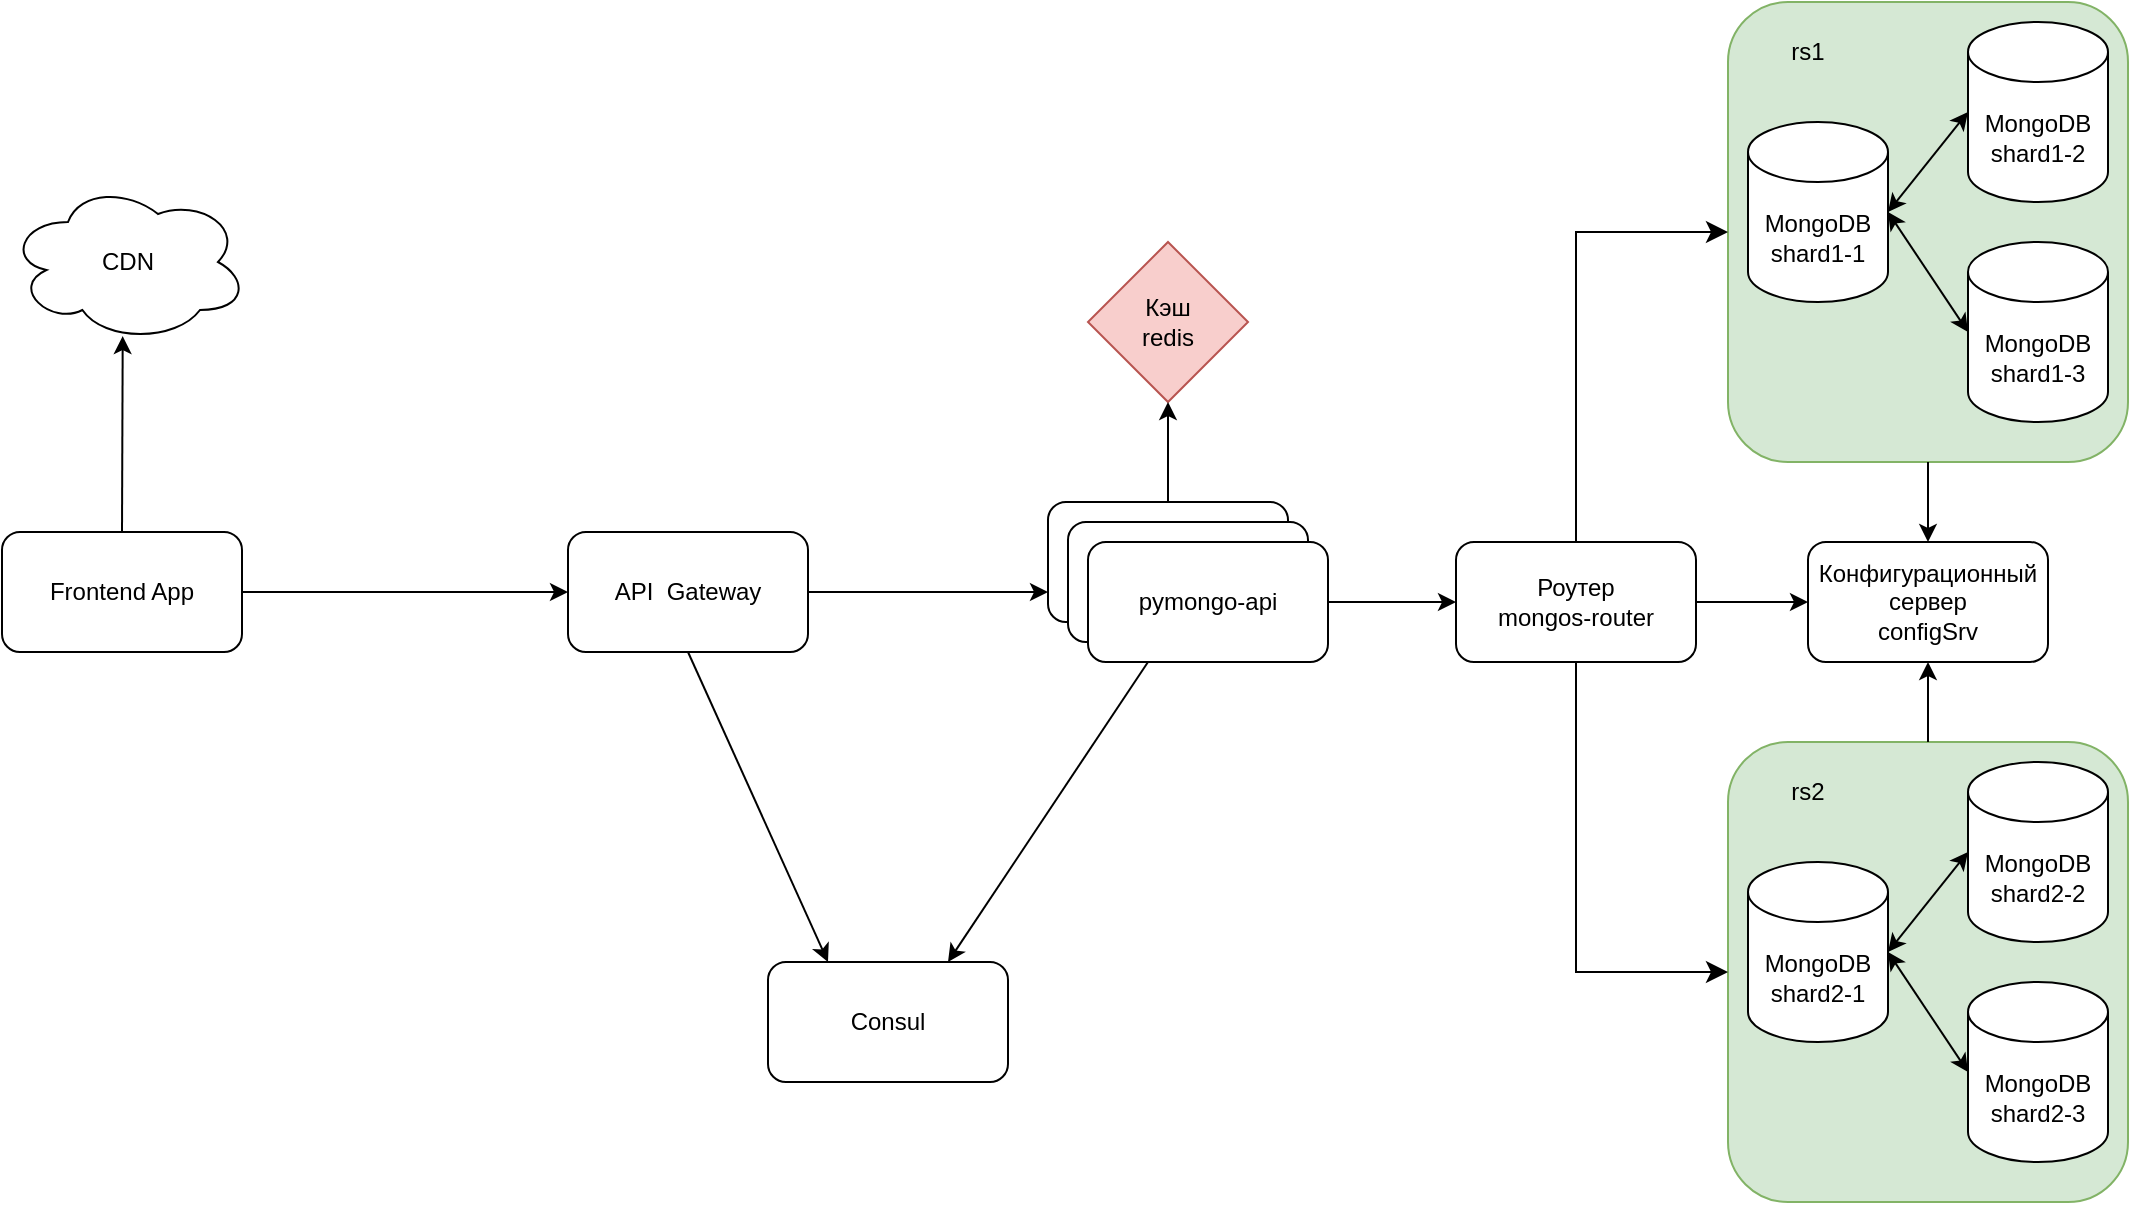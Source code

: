 <mxfile version="26.0.16" pages="6">
  <diagram id="m1HZo58fdHQMl21-eHhT" name="6.CDN">
    <mxGraphModel dx="1928" dy="950" grid="1" gridSize="10" guides="1" tooltips="1" connect="1" arrows="1" fold="1" page="1" pageScale="1" pageWidth="827" pageHeight="1169" math="0" shadow="0">
      <root>
        <mxCell id="0" />
        <mxCell id="1" parent="0" />
        <mxCell id="kWAgpivfLCQFLtHYvolQ-1" style="edgeStyle=orthogonalEdgeStyle;rounded=0;orthogonalLoop=1;jettySize=auto;html=1;exitX=1;exitY=0.5;exitDx=0;exitDy=0;entryX=0;entryY=0.5;entryDx=0;entryDy=0;" parent="1" source="kWAgpivfLCQFLtHYvolQ-27" target="kWAgpivfLCQFLtHYvolQ-6" edge="1">
          <mxGeometry relative="1" as="geometry" />
        </mxCell>
        <mxCell id="kWAgpivfLCQFLtHYvolQ-2" value="pymongo-api" style="rounded=1;whiteSpace=wrap;html=1;" parent="1" vertex="1">
          <mxGeometry x="90" y="260" width="120" height="60" as="geometry" />
        </mxCell>
        <mxCell id="kWAgpivfLCQFLtHYvolQ-3" value="Кэш&lt;div&gt;redis&lt;/div&gt;" style="rhombus;whiteSpace=wrap;html=1;fillColor=#f8cecc;strokeColor=#b85450;" parent="1" vertex="1">
          <mxGeometry x="110" y="130" width="80" height="80" as="geometry" />
        </mxCell>
        <mxCell id="kWAgpivfLCQFLtHYvolQ-4" value="" style="endArrow=classic;html=1;rounded=0;entryX=0.5;entryY=1;entryDx=0;entryDy=0;exitX=0.5;exitY=0;exitDx=0;exitDy=0;" parent="1" source="kWAgpivfLCQFLtHYvolQ-2" target="kWAgpivfLCQFLtHYvolQ-3" edge="1">
          <mxGeometry width="50" height="50" relative="1" as="geometry">
            <mxPoint x="98" y="360" as="sourcePoint" />
            <mxPoint x="194" y="250" as="targetPoint" />
          </mxGeometry>
        </mxCell>
        <mxCell id="kWAgpivfLCQFLtHYvolQ-5" value="" style="rounded=1;whiteSpace=wrap;html=1;fillColor=#d5e8d4;strokeColor=#82b366;align=center;" parent="1" vertex="1">
          <mxGeometry x="430" y="10" width="200" height="230" as="geometry" />
        </mxCell>
        <mxCell id="kWAgpivfLCQFLtHYvolQ-6" value="Роутер&lt;br&gt;mongos-router" style="rounded=1;whiteSpace=wrap;html=1;" parent="1" vertex="1">
          <mxGeometry x="294" y="280" width="120" height="60" as="geometry" />
        </mxCell>
        <mxCell id="kWAgpivfLCQFLtHYvolQ-7" value="Конфигурационный сервер&lt;br&gt;configSrv" style="rounded=1;whiteSpace=wrap;html=1;" parent="1" vertex="1">
          <mxGeometry x="470" y="280" width="120" height="60" as="geometry" />
        </mxCell>
        <mxCell id="kWAgpivfLCQFLtHYvolQ-8" value="MongoDB&lt;br&gt;shard1-1" style="shape=cylinder3;whiteSpace=wrap;html=1;boundedLbl=1;backgroundOutline=1;size=15;" parent="1" vertex="1">
          <mxGeometry x="440" y="70" width="70" height="90" as="geometry" />
        </mxCell>
        <mxCell id="kWAgpivfLCQFLtHYvolQ-9" value="MongoDB&lt;br&gt;shard1-2" style="shape=cylinder3;whiteSpace=wrap;html=1;boundedLbl=1;backgroundOutline=1;size=15;" parent="1" vertex="1">
          <mxGeometry x="550" y="20" width="70" height="90" as="geometry" />
        </mxCell>
        <mxCell id="kWAgpivfLCQFLtHYvolQ-10" value="MongoDB&lt;br&gt;shard1-3" style="shape=cylinder3;whiteSpace=wrap;html=1;boundedLbl=1;backgroundOutline=1;size=15;" parent="1" vertex="1">
          <mxGeometry x="550" y="130" width="70" height="90" as="geometry" />
        </mxCell>
        <mxCell id="kWAgpivfLCQFLtHYvolQ-11" value="" style="endArrow=classic;startArrow=classic;html=1;rounded=0;entryX=0;entryY=0.5;entryDx=0;entryDy=0;entryPerimeter=0;exitX=1;exitY=0.5;exitDx=0;exitDy=0;exitPerimeter=0;" parent="1" source="kWAgpivfLCQFLtHYvolQ-8" target="kWAgpivfLCQFLtHYvolQ-9" edge="1">
          <mxGeometry width="50" height="50" relative="1" as="geometry">
            <mxPoint x="310" y="300" as="sourcePoint" />
            <mxPoint x="360" y="250" as="targetPoint" />
          </mxGeometry>
        </mxCell>
        <mxCell id="kWAgpivfLCQFLtHYvolQ-12" value="" style="endArrow=classic;startArrow=classic;html=1;rounded=0;entryX=0;entryY=0.5;entryDx=0;entryDy=0;entryPerimeter=0;exitX=1;exitY=0.5;exitDx=0;exitDy=0;exitPerimeter=0;" parent="1" source="kWAgpivfLCQFLtHYvolQ-8" target="kWAgpivfLCQFLtHYvolQ-10" edge="1">
          <mxGeometry width="50" height="50" relative="1" as="geometry">
            <mxPoint x="310" y="300" as="sourcePoint" />
            <mxPoint x="360" y="250" as="targetPoint" />
          </mxGeometry>
        </mxCell>
        <mxCell id="kWAgpivfLCQFLtHYvolQ-13" value="" style="rounded=1;whiteSpace=wrap;html=1;fillColor=#d5e8d4;strokeColor=#82b366;" parent="1" vertex="1">
          <mxGeometry x="430" y="380" width="200" height="230" as="geometry" />
        </mxCell>
        <mxCell id="kWAgpivfLCQFLtHYvolQ-14" value="MongoDB&lt;br&gt;shard&lt;span style=&quot;background-color: transparent; color: light-dark(rgb(0, 0, 0), rgb(255, 255, 255));&quot;&gt;2-1&lt;/span&gt;" style="shape=cylinder3;whiteSpace=wrap;html=1;boundedLbl=1;backgroundOutline=1;size=15;" parent="1" vertex="1">
          <mxGeometry x="440" y="440" width="70" height="90" as="geometry" />
        </mxCell>
        <mxCell id="kWAgpivfLCQFLtHYvolQ-15" value="MongoDB&lt;br&gt;shard2-2" style="shape=cylinder3;whiteSpace=wrap;html=1;boundedLbl=1;backgroundOutline=1;size=15;" parent="1" vertex="1">
          <mxGeometry x="550" y="390" width="70" height="90" as="geometry" />
        </mxCell>
        <mxCell id="kWAgpivfLCQFLtHYvolQ-16" value="MongoDB&lt;br&gt;shard2-3" style="shape=cylinder3;whiteSpace=wrap;html=1;boundedLbl=1;backgroundOutline=1;size=15;" parent="1" vertex="1">
          <mxGeometry x="550" y="500" width="70" height="90" as="geometry" />
        </mxCell>
        <mxCell id="kWAgpivfLCQFLtHYvolQ-17" value="" style="endArrow=classic;startArrow=classic;html=1;rounded=0;entryX=0;entryY=0.5;entryDx=0;entryDy=0;entryPerimeter=0;exitX=1;exitY=0.5;exitDx=0;exitDy=0;exitPerimeter=0;" parent="1" source="kWAgpivfLCQFLtHYvolQ-14" target="kWAgpivfLCQFLtHYvolQ-15" edge="1">
          <mxGeometry width="50" height="50" relative="1" as="geometry">
            <mxPoint x="310" y="670" as="sourcePoint" />
            <mxPoint x="360" y="620" as="targetPoint" />
          </mxGeometry>
        </mxCell>
        <mxCell id="kWAgpivfLCQFLtHYvolQ-18" value="" style="endArrow=classic;startArrow=classic;html=1;rounded=0;entryX=0;entryY=0.5;entryDx=0;entryDy=0;entryPerimeter=0;exitX=1;exitY=0.5;exitDx=0;exitDy=0;exitPerimeter=0;" parent="1" source="kWAgpivfLCQFLtHYvolQ-14" target="kWAgpivfLCQFLtHYvolQ-16" edge="1">
          <mxGeometry width="50" height="50" relative="1" as="geometry">
            <mxPoint x="310" y="670" as="sourcePoint" />
            <mxPoint x="360" y="620" as="targetPoint" />
          </mxGeometry>
        </mxCell>
        <mxCell id="kWAgpivfLCQFLtHYvolQ-19" value="" style="endArrow=classic;html=1;rounded=0;entryX=0;entryY=0.5;entryDx=0;entryDy=0;exitX=1;exitY=0.5;exitDx=0;exitDy=0;" parent="1" source="kWAgpivfLCQFLtHYvolQ-6" target="kWAgpivfLCQFLtHYvolQ-7" edge="1">
          <mxGeometry width="50" height="50" relative="1" as="geometry">
            <mxPoint x="360" y="340" as="sourcePoint" />
            <mxPoint x="410" y="290" as="targetPoint" />
          </mxGeometry>
        </mxCell>
        <mxCell id="kWAgpivfLCQFLtHYvolQ-20" value="" style="endArrow=classic;html=1;rounded=0;exitX=0.5;exitY=1;exitDx=0;exitDy=0;entryX=0.5;entryY=0;entryDx=0;entryDy=0;" parent="1" source="kWAgpivfLCQFLtHYvolQ-5" target="kWAgpivfLCQFLtHYvolQ-7" edge="1">
          <mxGeometry width="50" height="50" relative="1" as="geometry">
            <mxPoint x="360" y="260" as="sourcePoint" />
            <mxPoint x="410" y="210" as="targetPoint" />
          </mxGeometry>
        </mxCell>
        <mxCell id="kWAgpivfLCQFLtHYvolQ-21" value="" style="endArrow=classic;html=1;rounded=0;exitX=0.5;exitY=0;exitDx=0;exitDy=0;entryX=0.5;entryY=1;entryDx=0;entryDy=0;" parent="1" source="kWAgpivfLCQFLtHYvolQ-13" target="kWAgpivfLCQFLtHYvolQ-7" edge="1">
          <mxGeometry width="50" height="50" relative="1" as="geometry">
            <mxPoint x="360" y="260" as="sourcePoint" />
            <mxPoint x="410" y="210" as="targetPoint" />
          </mxGeometry>
        </mxCell>
        <mxCell id="kWAgpivfLCQFLtHYvolQ-22" value="" style="edgeStyle=segmentEdgeStyle;endArrow=classic;html=1;curved=0;rounded=0;endSize=8;startSize=8;exitX=0.5;exitY=0;exitDx=0;exitDy=0;entryX=0;entryY=0.5;entryDx=0;entryDy=0;" parent="1" source="kWAgpivfLCQFLtHYvolQ-6" target="kWAgpivfLCQFLtHYvolQ-5" edge="1">
          <mxGeometry width="50" height="50" relative="1" as="geometry">
            <mxPoint x="360" y="260" as="sourcePoint" />
            <mxPoint x="410" y="210" as="targetPoint" />
            <Array as="points">
              <mxPoint x="354" y="125" />
            </Array>
          </mxGeometry>
        </mxCell>
        <mxCell id="kWAgpivfLCQFLtHYvolQ-23" value="" style="edgeStyle=segmentEdgeStyle;endArrow=classic;html=1;curved=0;rounded=0;endSize=8;startSize=8;exitX=0.5;exitY=1;exitDx=0;exitDy=0;entryX=0;entryY=0.5;entryDx=0;entryDy=0;" parent="1" source="kWAgpivfLCQFLtHYvolQ-6" target="kWAgpivfLCQFLtHYvolQ-13" edge="1">
          <mxGeometry width="50" height="50" relative="1" as="geometry">
            <mxPoint x="210" y="535" as="sourcePoint" />
            <mxPoint x="286" y="380" as="targetPoint" />
            <Array as="points">
              <mxPoint x="354" y="495" />
            </Array>
          </mxGeometry>
        </mxCell>
        <mxCell id="kWAgpivfLCQFLtHYvolQ-24" value="rs1" style="text;html=1;align=center;verticalAlign=middle;whiteSpace=wrap;rounded=0;" parent="1" vertex="1">
          <mxGeometry x="440" y="20" width="60" height="30" as="geometry" />
        </mxCell>
        <mxCell id="kWAgpivfLCQFLtHYvolQ-25" value="rs2" style="text;html=1;align=center;verticalAlign=middle;whiteSpace=wrap;rounded=0;" parent="1" vertex="1">
          <mxGeometry x="440" y="390" width="60" height="30" as="geometry" />
        </mxCell>
        <mxCell id="kWAgpivfLCQFLtHYvolQ-26" value="pymongo-api" style="rounded=1;whiteSpace=wrap;html=1;" parent="1" vertex="1">
          <mxGeometry x="100" y="270" width="120" height="60" as="geometry" />
        </mxCell>
        <mxCell id="kWAgpivfLCQFLtHYvolQ-27" value="pymongo-api" style="rounded=1;whiteSpace=wrap;html=1;" parent="1" vertex="1">
          <mxGeometry x="110" y="280" width="120" height="60" as="geometry" />
        </mxCell>
        <mxCell id="kWAgpivfLCQFLtHYvolQ-28" value="API&amp;nbsp; Gateway" style="rounded=1;whiteSpace=wrap;html=1;" parent="1" vertex="1">
          <mxGeometry x="-150" y="275" width="120" height="60" as="geometry" />
        </mxCell>
        <mxCell id="kWAgpivfLCQFLtHYvolQ-29" value="Consul" style="rounded=1;whiteSpace=wrap;html=1;" parent="1" vertex="1">
          <mxGeometry x="-50" y="490" width="120" height="60" as="geometry" />
        </mxCell>
        <mxCell id="kWAgpivfLCQFLtHYvolQ-30" value="" style="endArrow=classic;html=1;rounded=0;exitX=0.5;exitY=1;exitDx=0;exitDy=0;entryX=0.25;entryY=0;entryDx=0;entryDy=0;" parent="1" source="kWAgpivfLCQFLtHYvolQ-28" target="kWAgpivfLCQFLtHYvolQ-29" edge="1">
          <mxGeometry width="50" height="50" relative="1" as="geometry">
            <mxPoint x="200" y="420" as="sourcePoint" />
            <mxPoint x="250" y="370" as="targetPoint" />
          </mxGeometry>
        </mxCell>
        <mxCell id="kWAgpivfLCQFLtHYvolQ-31" value="" style="endArrow=classic;html=1;rounded=0;entryX=0.75;entryY=0;entryDx=0;entryDy=0;exitX=0.25;exitY=1;exitDx=0;exitDy=0;" parent="1" source="kWAgpivfLCQFLtHYvolQ-27" target="kWAgpivfLCQFLtHYvolQ-29" edge="1">
          <mxGeometry width="50" height="50" relative="1" as="geometry">
            <mxPoint x="200" y="420" as="sourcePoint" />
            <mxPoint x="250" y="370" as="targetPoint" />
          </mxGeometry>
        </mxCell>
        <mxCell id="kWAgpivfLCQFLtHYvolQ-32" value="" style="endArrow=classic;html=1;rounded=0;exitX=1;exitY=0.5;exitDx=0;exitDy=0;entryX=0;entryY=0.75;entryDx=0;entryDy=0;" parent="1" source="kWAgpivfLCQFLtHYvolQ-28" target="kWAgpivfLCQFLtHYvolQ-2" edge="1">
          <mxGeometry width="50" height="50" relative="1" as="geometry">
            <mxPoint x="200" y="420" as="sourcePoint" />
            <mxPoint x="250" y="370" as="targetPoint" />
          </mxGeometry>
        </mxCell>
        <mxCell id="kWAgpivfLCQFLtHYvolQ-36" value="CDN" style="ellipse;shape=cloud;whiteSpace=wrap;html=1;" parent="1" vertex="1">
          <mxGeometry x="-430" y="100" width="120" height="80" as="geometry" />
        </mxCell>
        <mxCell id="kWAgpivfLCQFLtHYvolQ-37" value="" style="endArrow=classic;html=1;rounded=0;exitX=1;exitY=0.5;exitDx=0;exitDy=0;entryX=0;entryY=0.5;entryDx=0;entryDy=0;" parent="1" source="kWAgpivfLCQFLtHYvolQ-38" target="kWAgpivfLCQFLtHYvolQ-28" edge="1">
          <mxGeometry width="50" height="50" relative="1" as="geometry">
            <mxPoint x="-310" y="305" as="sourcePoint" />
            <mxPoint x="-30" y="370" as="targetPoint" />
          </mxGeometry>
        </mxCell>
        <mxCell id="kWAgpivfLCQFLtHYvolQ-38" value="Frontend App" style="rounded=1;whiteSpace=wrap;html=1;" parent="1" vertex="1">
          <mxGeometry x="-433" y="275" width="120" height="60" as="geometry" />
        </mxCell>
        <mxCell id="kWAgpivfLCQFLtHYvolQ-39" value="" style="endArrow=classic;html=1;rounded=0;exitX=0.5;exitY=0;exitDx=0;exitDy=0;entryX=0.478;entryY=0.963;entryDx=0;entryDy=0;entryPerimeter=0;" parent="1" source="kWAgpivfLCQFLtHYvolQ-38" target="kWAgpivfLCQFLtHYvolQ-36" edge="1">
          <mxGeometry width="50" height="50" relative="1" as="geometry">
            <mxPoint x="-360" y="240" as="sourcePoint" />
            <mxPoint x="-310" y="190" as="targetPoint" />
          </mxGeometry>
        </mxCell>
      </root>
    </mxGraphModel>
  </diagram>
  <diagram id="YGxtnmba7ta3bma7fst-" name="5.SD+API">
    <mxGraphModel dx="1708" dy="760" grid="1" gridSize="10" guides="1" tooltips="1" connect="1" arrows="1" fold="1" page="1" pageScale="1" pageWidth="827" pageHeight="1169" math="0" shadow="0">
      <root>
        <mxCell id="0" />
        <mxCell id="1" parent="0" />
        <mxCell id="sS9_rVsPTauXBR1mEEhM-1" style="edgeStyle=orthogonalEdgeStyle;rounded=0;orthogonalLoop=1;jettySize=auto;html=1;exitX=1;exitY=0.5;exitDx=0;exitDy=0;entryX=0;entryY=0.5;entryDx=0;entryDy=0;" edge="1" parent="1" source="sS9_rVsPTauXBR1mEEhM-27" target="sS9_rVsPTauXBR1mEEhM-6">
          <mxGeometry relative="1" as="geometry" />
        </mxCell>
        <mxCell id="sS9_rVsPTauXBR1mEEhM-2" value="pymongo-api" style="rounded=1;whiteSpace=wrap;html=1;" vertex="1" parent="1">
          <mxGeometry x="90" y="260" width="120" height="60" as="geometry" />
        </mxCell>
        <mxCell id="sS9_rVsPTauXBR1mEEhM-3" value="Кэш&lt;div&gt;redis&lt;/div&gt;" style="rhombus;whiteSpace=wrap;html=1;fillColor=#f8cecc;strokeColor=#b85450;" vertex="1" parent="1">
          <mxGeometry x="110" y="130" width="80" height="80" as="geometry" />
        </mxCell>
        <mxCell id="sS9_rVsPTauXBR1mEEhM-4" value="" style="endArrow=classic;html=1;rounded=0;entryX=0.5;entryY=1;entryDx=0;entryDy=0;exitX=0.5;exitY=0;exitDx=0;exitDy=0;" edge="1" parent="1" source="sS9_rVsPTauXBR1mEEhM-2" target="sS9_rVsPTauXBR1mEEhM-3">
          <mxGeometry width="50" height="50" relative="1" as="geometry">
            <mxPoint x="98" y="360" as="sourcePoint" />
            <mxPoint x="194" y="250" as="targetPoint" />
          </mxGeometry>
        </mxCell>
        <mxCell id="sS9_rVsPTauXBR1mEEhM-5" value="" style="rounded=1;whiteSpace=wrap;html=1;fillColor=#d5e8d4;strokeColor=#82b366;align=center;" vertex="1" parent="1">
          <mxGeometry x="430" y="10" width="200" height="230" as="geometry" />
        </mxCell>
        <mxCell id="sS9_rVsPTauXBR1mEEhM-6" value="Роутер&lt;br&gt;mongos-router" style="rounded=1;whiteSpace=wrap;html=1;" vertex="1" parent="1">
          <mxGeometry x="294" y="280" width="120" height="60" as="geometry" />
        </mxCell>
        <mxCell id="sS9_rVsPTauXBR1mEEhM-7" value="Конфигурационный сервер&lt;br&gt;configSrv" style="rounded=1;whiteSpace=wrap;html=1;" vertex="1" parent="1">
          <mxGeometry x="470" y="280" width="120" height="60" as="geometry" />
        </mxCell>
        <mxCell id="sS9_rVsPTauXBR1mEEhM-8" value="MongoDB&lt;br&gt;shard1-1" style="shape=cylinder3;whiteSpace=wrap;html=1;boundedLbl=1;backgroundOutline=1;size=15;" vertex="1" parent="1">
          <mxGeometry x="440" y="70" width="70" height="90" as="geometry" />
        </mxCell>
        <mxCell id="sS9_rVsPTauXBR1mEEhM-9" value="MongoDB&lt;br&gt;shard1-2" style="shape=cylinder3;whiteSpace=wrap;html=1;boundedLbl=1;backgroundOutline=1;size=15;" vertex="1" parent="1">
          <mxGeometry x="550" y="20" width="70" height="90" as="geometry" />
        </mxCell>
        <mxCell id="sS9_rVsPTauXBR1mEEhM-10" value="MongoDB&lt;br&gt;shard1-3" style="shape=cylinder3;whiteSpace=wrap;html=1;boundedLbl=1;backgroundOutline=1;size=15;" vertex="1" parent="1">
          <mxGeometry x="550" y="130" width="70" height="90" as="geometry" />
        </mxCell>
        <mxCell id="sS9_rVsPTauXBR1mEEhM-11" value="" style="endArrow=classic;startArrow=classic;html=1;rounded=0;entryX=0;entryY=0.5;entryDx=0;entryDy=0;entryPerimeter=0;exitX=1;exitY=0.5;exitDx=0;exitDy=0;exitPerimeter=0;" edge="1" parent="1" source="sS9_rVsPTauXBR1mEEhM-8" target="sS9_rVsPTauXBR1mEEhM-9">
          <mxGeometry width="50" height="50" relative="1" as="geometry">
            <mxPoint x="310" y="300" as="sourcePoint" />
            <mxPoint x="360" y="250" as="targetPoint" />
          </mxGeometry>
        </mxCell>
        <mxCell id="sS9_rVsPTauXBR1mEEhM-12" value="" style="endArrow=classic;startArrow=classic;html=1;rounded=0;entryX=0;entryY=0.5;entryDx=0;entryDy=0;entryPerimeter=0;exitX=1;exitY=0.5;exitDx=0;exitDy=0;exitPerimeter=0;" edge="1" parent="1" source="sS9_rVsPTauXBR1mEEhM-8" target="sS9_rVsPTauXBR1mEEhM-10">
          <mxGeometry width="50" height="50" relative="1" as="geometry">
            <mxPoint x="310" y="300" as="sourcePoint" />
            <mxPoint x="360" y="250" as="targetPoint" />
          </mxGeometry>
        </mxCell>
        <mxCell id="sS9_rVsPTauXBR1mEEhM-13" value="" style="rounded=1;whiteSpace=wrap;html=1;fillColor=#d5e8d4;strokeColor=#82b366;" vertex="1" parent="1">
          <mxGeometry x="430" y="380" width="200" height="230" as="geometry" />
        </mxCell>
        <mxCell id="sS9_rVsPTauXBR1mEEhM-14" value="MongoDB&lt;br&gt;shard&lt;span style=&quot;background-color: transparent; color: light-dark(rgb(0, 0, 0), rgb(255, 255, 255));&quot;&gt;2-1&lt;/span&gt;" style="shape=cylinder3;whiteSpace=wrap;html=1;boundedLbl=1;backgroundOutline=1;size=15;" vertex="1" parent="1">
          <mxGeometry x="440" y="440" width="70" height="90" as="geometry" />
        </mxCell>
        <mxCell id="sS9_rVsPTauXBR1mEEhM-15" value="MongoDB&lt;br&gt;shard2-2" style="shape=cylinder3;whiteSpace=wrap;html=1;boundedLbl=1;backgroundOutline=1;size=15;" vertex="1" parent="1">
          <mxGeometry x="550" y="390" width="70" height="90" as="geometry" />
        </mxCell>
        <mxCell id="sS9_rVsPTauXBR1mEEhM-16" value="MongoDB&lt;br&gt;shard2-3" style="shape=cylinder3;whiteSpace=wrap;html=1;boundedLbl=1;backgroundOutline=1;size=15;" vertex="1" parent="1">
          <mxGeometry x="550" y="500" width="70" height="90" as="geometry" />
        </mxCell>
        <mxCell id="sS9_rVsPTauXBR1mEEhM-17" value="" style="endArrow=classic;startArrow=classic;html=1;rounded=0;entryX=0;entryY=0.5;entryDx=0;entryDy=0;entryPerimeter=0;exitX=1;exitY=0.5;exitDx=0;exitDy=0;exitPerimeter=0;" edge="1" parent="1" source="sS9_rVsPTauXBR1mEEhM-14" target="sS9_rVsPTauXBR1mEEhM-15">
          <mxGeometry width="50" height="50" relative="1" as="geometry">
            <mxPoint x="310" y="670" as="sourcePoint" />
            <mxPoint x="360" y="620" as="targetPoint" />
          </mxGeometry>
        </mxCell>
        <mxCell id="sS9_rVsPTauXBR1mEEhM-18" value="" style="endArrow=classic;startArrow=classic;html=1;rounded=0;entryX=0;entryY=0.5;entryDx=0;entryDy=0;entryPerimeter=0;exitX=1;exitY=0.5;exitDx=0;exitDy=0;exitPerimeter=0;" edge="1" parent="1" source="sS9_rVsPTauXBR1mEEhM-14" target="sS9_rVsPTauXBR1mEEhM-16">
          <mxGeometry width="50" height="50" relative="1" as="geometry">
            <mxPoint x="310" y="670" as="sourcePoint" />
            <mxPoint x="360" y="620" as="targetPoint" />
          </mxGeometry>
        </mxCell>
        <mxCell id="sS9_rVsPTauXBR1mEEhM-19" value="" style="endArrow=classic;html=1;rounded=0;entryX=0;entryY=0.5;entryDx=0;entryDy=0;exitX=1;exitY=0.5;exitDx=0;exitDy=0;" edge="1" parent="1" source="sS9_rVsPTauXBR1mEEhM-6" target="sS9_rVsPTauXBR1mEEhM-7">
          <mxGeometry width="50" height="50" relative="1" as="geometry">
            <mxPoint x="360" y="340" as="sourcePoint" />
            <mxPoint x="410" y="290" as="targetPoint" />
          </mxGeometry>
        </mxCell>
        <mxCell id="sS9_rVsPTauXBR1mEEhM-20" value="" style="endArrow=classic;html=1;rounded=0;exitX=0.5;exitY=1;exitDx=0;exitDy=0;entryX=0.5;entryY=0;entryDx=0;entryDy=0;" edge="1" parent="1" source="sS9_rVsPTauXBR1mEEhM-5" target="sS9_rVsPTauXBR1mEEhM-7">
          <mxGeometry width="50" height="50" relative="1" as="geometry">
            <mxPoint x="360" y="260" as="sourcePoint" />
            <mxPoint x="410" y="210" as="targetPoint" />
          </mxGeometry>
        </mxCell>
        <mxCell id="sS9_rVsPTauXBR1mEEhM-21" value="" style="endArrow=classic;html=1;rounded=0;exitX=0.5;exitY=0;exitDx=0;exitDy=0;entryX=0.5;entryY=1;entryDx=0;entryDy=0;" edge="1" parent="1" source="sS9_rVsPTauXBR1mEEhM-13" target="sS9_rVsPTauXBR1mEEhM-7">
          <mxGeometry width="50" height="50" relative="1" as="geometry">
            <mxPoint x="360" y="260" as="sourcePoint" />
            <mxPoint x="410" y="210" as="targetPoint" />
          </mxGeometry>
        </mxCell>
        <mxCell id="sS9_rVsPTauXBR1mEEhM-22" value="" style="edgeStyle=segmentEdgeStyle;endArrow=classic;html=1;curved=0;rounded=0;endSize=8;startSize=8;exitX=0.5;exitY=0;exitDx=0;exitDy=0;entryX=0;entryY=0.5;entryDx=0;entryDy=0;" edge="1" parent="1" source="sS9_rVsPTauXBR1mEEhM-6" target="sS9_rVsPTauXBR1mEEhM-5">
          <mxGeometry width="50" height="50" relative="1" as="geometry">
            <mxPoint x="360" y="260" as="sourcePoint" />
            <mxPoint x="410" y="210" as="targetPoint" />
            <Array as="points">
              <mxPoint x="354" y="125" />
            </Array>
          </mxGeometry>
        </mxCell>
        <mxCell id="sS9_rVsPTauXBR1mEEhM-23" value="" style="edgeStyle=segmentEdgeStyle;endArrow=classic;html=1;curved=0;rounded=0;endSize=8;startSize=8;exitX=0.5;exitY=1;exitDx=0;exitDy=0;entryX=0;entryY=0.5;entryDx=0;entryDy=0;" edge="1" parent="1" source="sS9_rVsPTauXBR1mEEhM-6" target="sS9_rVsPTauXBR1mEEhM-13">
          <mxGeometry width="50" height="50" relative="1" as="geometry">
            <mxPoint x="210" y="535" as="sourcePoint" />
            <mxPoint x="286" y="380" as="targetPoint" />
            <Array as="points">
              <mxPoint x="354" y="495" />
            </Array>
          </mxGeometry>
        </mxCell>
        <mxCell id="sS9_rVsPTauXBR1mEEhM-24" value="rs1" style="text;html=1;align=center;verticalAlign=middle;whiteSpace=wrap;rounded=0;" vertex="1" parent="1">
          <mxGeometry x="440" y="20" width="60" height="30" as="geometry" />
        </mxCell>
        <mxCell id="sS9_rVsPTauXBR1mEEhM-25" value="rs2" style="text;html=1;align=center;verticalAlign=middle;whiteSpace=wrap;rounded=0;" vertex="1" parent="1">
          <mxGeometry x="440" y="390" width="60" height="30" as="geometry" />
        </mxCell>
        <mxCell id="sS9_rVsPTauXBR1mEEhM-26" value="pymongo-api" style="rounded=1;whiteSpace=wrap;html=1;" vertex="1" parent="1">
          <mxGeometry x="100" y="270" width="120" height="60" as="geometry" />
        </mxCell>
        <mxCell id="sS9_rVsPTauXBR1mEEhM-27" value="pymongo-api" style="rounded=1;whiteSpace=wrap;html=1;" vertex="1" parent="1">
          <mxGeometry x="110" y="280" width="120" height="60" as="geometry" />
        </mxCell>
        <mxCell id="sS9_rVsPTauXBR1mEEhM-28" value="API&amp;nbsp; Gateway" style="rounded=1;whiteSpace=wrap;html=1;" vertex="1" parent="1">
          <mxGeometry x="-150" y="275" width="120" height="60" as="geometry" />
        </mxCell>
        <mxCell id="sS9_rVsPTauXBR1mEEhM-29" value="Consul" style="rounded=1;whiteSpace=wrap;html=1;" vertex="1" parent="1">
          <mxGeometry x="-50" y="490" width="120" height="60" as="geometry" />
        </mxCell>
        <mxCell id="sS9_rVsPTauXBR1mEEhM-30" value="" style="endArrow=classic;html=1;rounded=0;exitX=0.5;exitY=1;exitDx=0;exitDy=0;entryX=0.25;entryY=0;entryDx=0;entryDy=0;" edge="1" parent="1" source="sS9_rVsPTauXBR1mEEhM-28" target="sS9_rVsPTauXBR1mEEhM-29">
          <mxGeometry width="50" height="50" relative="1" as="geometry">
            <mxPoint x="200" y="420" as="sourcePoint" />
            <mxPoint x="250" y="370" as="targetPoint" />
          </mxGeometry>
        </mxCell>
        <mxCell id="sS9_rVsPTauXBR1mEEhM-31" value="" style="endArrow=classic;html=1;rounded=0;entryX=0.75;entryY=0;entryDx=0;entryDy=0;exitX=0.25;exitY=1;exitDx=0;exitDy=0;" edge="1" parent="1" source="sS9_rVsPTauXBR1mEEhM-27" target="sS9_rVsPTauXBR1mEEhM-29">
          <mxGeometry width="50" height="50" relative="1" as="geometry">
            <mxPoint x="200" y="420" as="sourcePoint" />
            <mxPoint x="250" y="370" as="targetPoint" />
          </mxGeometry>
        </mxCell>
        <mxCell id="sS9_rVsPTauXBR1mEEhM-32" value="" style="endArrow=classic;html=1;rounded=0;exitX=1;exitY=0.5;exitDx=0;exitDy=0;entryX=0;entryY=0.75;entryDx=0;entryDy=0;" edge="1" parent="1" source="sS9_rVsPTauXBR1mEEhM-28" target="sS9_rVsPTauXBR1mEEhM-2">
          <mxGeometry width="50" height="50" relative="1" as="geometry">
            <mxPoint x="200" y="420" as="sourcePoint" />
            <mxPoint x="250" y="370" as="targetPoint" />
          </mxGeometry>
        </mxCell>
      </root>
    </mxGraphModel>
  </diagram>
  <diagram id="36k-99TPCS-XAKb0GLoR" name="1-3.cache">
    <mxGraphModel dx="839" dy="724" grid="1" gridSize="10" guides="1" tooltips="1" connect="1" arrows="1" fold="1" page="1" pageScale="1" pageWidth="827" pageHeight="1169" math="0" shadow="0">
      <root>
        <mxCell id="0" />
        <mxCell id="1" parent="0" />
        <mxCell id="ZMDaOMJuytyiIiNYkys2-23" style="edgeStyle=orthogonalEdgeStyle;rounded=0;orthogonalLoop=1;jettySize=auto;html=1;exitX=1;exitY=0.5;exitDx=0;exitDy=0;entryX=0;entryY=0.5;entryDx=0;entryDy=0;" edge="1" parent="1" source="ttR6JFg85gDvJXoS9dnS-2" target="ZMDaOMJuytyiIiNYkys2-2">
          <mxGeometry relative="1" as="geometry" />
        </mxCell>
        <mxCell id="ttR6JFg85gDvJXoS9dnS-2" value="pymongo-api" style="rounded=1;whiteSpace=wrap;html=1;" parent="1" vertex="1">
          <mxGeometry x="80" y="280" width="120" height="60" as="geometry" />
        </mxCell>
        <mxCell id="ttR6JFg85gDvJXoS9dnS-22" value="Кэш&lt;div&gt;redis&lt;/div&gt;" style="rhombus;whiteSpace=wrap;html=1;fillColor=#f8cecc;strokeColor=#b85450;" parent="1" vertex="1">
          <mxGeometry x="110" y="130" width="80" height="80" as="geometry" />
        </mxCell>
        <mxCell id="ttR6JFg85gDvJXoS9dnS-24" value="" style="endArrow=classic;html=1;rounded=0;exitX=0.567;exitY=-0.067;exitDx=0;exitDy=0;entryX=0.5;entryY=1;entryDx=0;entryDy=0;exitPerimeter=0;" parent="1" source="ttR6JFg85gDvJXoS9dnS-2" target="ttR6JFg85gDvJXoS9dnS-22" edge="1">
          <mxGeometry width="50" height="50" relative="1" as="geometry">
            <mxPoint x="150" y="250" as="sourcePoint" />
            <mxPoint x="194" y="250" as="targetPoint" />
          </mxGeometry>
        </mxCell>
        <mxCell id="ZMDaOMJuytyiIiNYkys2-1" value="" style="rounded=1;whiteSpace=wrap;html=1;fillColor=#d5e8d4;strokeColor=#82b366;align=center;" vertex="1" parent="1">
          <mxGeometry x="430" y="10" width="200" height="230" as="geometry" />
        </mxCell>
        <mxCell id="ZMDaOMJuytyiIiNYkys2-2" value="Роутер&lt;br&gt;mongos-router" style="rounded=1;whiteSpace=wrap;html=1;" vertex="1" parent="1">
          <mxGeometry x="294" y="280" width="120" height="60" as="geometry" />
        </mxCell>
        <mxCell id="ZMDaOMJuytyiIiNYkys2-3" value="Конфигурационный сервер&lt;br&gt;configSrv" style="rounded=1;whiteSpace=wrap;html=1;" vertex="1" parent="1">
          <mxGeometry x="470" y="280" width="120" height="60" as="geometry" />
        </mxCell>
        <mxCell id="ZMDaOMJuytyiIiNYkys2-4" value="MongoDB&lt;br&gt;shard1-1" style="shape=cylinder3;whiteSpace=wrap;html=1;boundedLbl=1;backgroundOutline=1;size=15;" vertex="1" parent="1">
          <mxGeometry x="440" y="70" width="70" height="90" as="geometry" />
        </mxCell>
        <mxCell id="ZMDaOMJuytyiIiNYkys2-5" value="MongoDB&lt;br&gt;shard1-2" style="shape=cylinder3;whiteSpace=wrap;html=1;boundedLbl=1;backgroundOutline=1;size=15;" vertex="1" parent="1">
          <mxGeometry x="550" y="20" width="70" height="90" as="geometry" />
        </mxCell>
        <mxCell id="ZMDaOMJuytyiIiNYkys2-6" value="MongoDB&lt;br&gt;shard1-3" style="shape=cylinder3;whiteSpace=wrap;html=1;boundedLbl=1;backgroundOutline=1;size=15;" vertex="1" parent="1">
          <mxGeometry x="550" y="130" width="70" height="90" as="geometry" />
        </mxCell>
        <mxCell id="ZMDaOMJuytyiIiNYkys2-7" value="" style="endArrow=classic;startArrow=classic;html=1;rounded=0;entryX=0;entryY=0.5;entryDx=0;entryDy=0;entryPerimeter=0;exitX=1;exitY=0.5;exitDx=0;exitDy=0;exitPerimeter=0;" edge="1" parent="1" source="ZMDaOMJuytyiIiNYkys2-4" target="ZMDaOMJuytyiIiNYkys2-5">
          <mxGeometry width="50" height="50" relative="1" as="geometry">
            <mxPoint x="310" y="300" as="sourcePoint" />
            <mxPoint x="360" y="250" as="targetPoint" />
          </mxGeometry>
        </mxCell>
        <mxCell id="ZMDaOMJuytyiIiNYkys2-8" value="" style="endArrow=classic;startArrow=classic;html=1;rounded=0;entryX=0;entryY=0.5;entryDx=0;entryDy=0;entryPerimeter=0;exitX=1;exitY=0.5;exitDx=0;exitDy=0;exitPerimeter=0;" edge="1" parent="1" source="ZMDaOMJuytyiIiNYkys2-4" target="ZMDaOMJuytyiIiNYkys2-6">
          <mxGeometry width="50" height="50" relative="1" as="geometry">
            <mxPoint x="310" y="300" as="sourcePoint" />
            <mxPoint x="360" y="250" as="targetPoint" />
          </mxGeometry>
        </mxCell>
        <mxCell id="ZMDaOMJuytyiIiNYkys2-9" value="" style="rounded=1;whiteSpace=wrap;html=1;fillColor=#d5e8d4;strokeColor=#82b366;" vertex="1" parent="1">
          <mxGeometry x="430" y="380" width="200" height="230" as="geometry" />
        </mxCell>
        <mxCell id="ZMDaOMJuytyiIiNYkys2-10" value="MongoDB&lt;br&gt;shard&lt;span style=&quot;background-color: transparent; color: light-dark(rgb(0, 0, 0), rgb(255, 255, 255));&quot;&gt;2-1&lt;/span&gt;" style="shape=cylinder3;whiteSpace=wrap;html=1;boundedLbl=1;backgroundOutline=1;size=15;" vertex="1" parent="1">
          <mxGeometry x="440" y="440" width="70" height="90" as="geometry" />
        </mxCell>
        <mxCell id="ZMDaOMJuytyiIiNYkys2-11" value="MongoDB&lt;br&gt;shard2-2" style="shape=cylinder3;whiteSpace=wrap;html=1;boundedLbl=1;backgroundOutline=1;size=15;" vertex="1" parent="1">
          <mxGeometry x="550" y="390" width="70" height="90" as="geometry" />
        </mxCell>
        <mxCell id="ZMDaOMJuytyiIiNYkys2-12" value="MongoDB&lt;br&gt;shard2-3" style="shape=cylinder3;whiteSpace=wrap;html=1;boundedLbl=1;backgroundOutline=1;size=15;" vertex="1" parent="1">
          <mxGeometry x="550" y="500" width="70" height="90" as="geometry" />
        </mxCell>
        <mxCell id="ZMDaOMJuytyiIiNYkys2-13" value="" style="endArrow=classic;startArrow=classic;html=1;rounded=0;entryX=0;entryY=0.5;entryDx=0;entryDy=0;entryPerimeter=0;exitX=1;exitY=0.5;exitDx=0;exitDy=0;exitPerimeter=0;" edge="1" parent="1" source="ZMDaOMJuytyiIiNYkys2-10" target="ZMDaOMJuytyiIiNYkys2-11">
          <mxGeometry width="50" height="50" relative="1" as="geometry">
            <mxPoint x="310" y="670" as="sourcePoint" />
            <mxPoint x="360" y="620" as="targetPoint" />
          </mxGeometry>
        </mxCell>
        <mxCell id="ZMDaOMJuytyiIiNYkys2-14" value="" style="endArrow=classic;startArrow=classic;html=1;rounded=0;entryX=0;entryY=0.5;entryDx=0;entryDy=0;entryPerimeter=0;exitX=1;exitY=0.5;exitDx=0;exitDy=0;exitPerimeter=0;" edge="1" parent="1" source="ZMDaOMJuytyiIiNYkys2-10" target="ZMDaOMJuytyiIiNYkys2-12">
          <mxGeometry width="50" height="50" relative="1" as="geometry">
            <mxPoint x="310" y="670" as="sourcePoint" />
            <mxPoint x="360" y="620" as="targetPoint" />
          </mxGeometry>
        </mxCell>
        <mxCell id="ZMDaOMJuytyiIiNYkys2-15" value="" style="endArrow=classic;html=1;rounded=0;entryX=0;entryY=0.5;entryDx=0;entryDy=0;exitX=1;exitY=0.5;exitDx=0;exitDy=0;" edge="1" parent="1" source="ZMDaOMJuytyiIiNYkys2-2" target="ZMDaOMJuytyiIiNYkys2-3">
          <mxGeometry width="50" height="50" relative="1" as="geometry">
            <mxPoint x="360" y="340" as="sourcePoint" />
            <mxPoint x="410" y="290" as="targetPoint" />
          </mxGeometry>
        </mxCell>
        <mxCell id="ZMDaOMJuytyiIiNYkys2-16" value="" style="endArrow=classic;html=1;rounded=0;exitX=0.5;exitY=1;exitDx=0;exitDy=0;entryX=0.5;entryY=0;entryDx=0;entryDy=0;" edge="1" parent="1" source="ZMDaOMJuytyiIiNYkys2-1" target="ZMDaOMJuytyiIiNYkys2-3">
          <mxGeometry width="50" height="50" relative="1" as="geometry">
            <mxPoint x="360" y="260" as="sourcePoint" />
            <mxPoint x="410" y="210" as="targetPoint" />
          </mxGeometry>
        </mxCell>
        <mxCell id="ZMDaOMJuytyiIiNYkys2-17" value="" style="endArrow=classic;html=1;rounded=0;exitX=0.5;exitY=0;exitDx=0;exitDy=0;entryX=0.5;entryY=1;entryDx=0;entryDy=0;" edge="1" parent="1" source="ZMDaOMJuytyiIiNYkys2-9" target="ZMDaOMJuytyiIiNYkys2-3">
          <mxGeometry width="50" height="50" relative="1" as="geometry">
            <mxPoint x="360" y="260" as="sourcePoint" />
            <mxPoint x="410" y="210" as="targetPoint" />
          </mxGeometry>
        </mxCell>
        <mxCell id="ZMDaOMJuytyiIiNYkys2-18" value="" style="edgeStyle=segmentEdgeStyle;endArrow=classic;html=1;curved=0;rounded=0;endSize=8;startSize=8;exitX=0.5;exitY=0;exitDx=0;exitDy=0;entryX=0;entryY=0.5;entryDx=0;entryDy=0;" edge="1" parent="1" source="ZMDaOMJuytyiIiNYkys2-2" target="ZMDaOMJuytyiIiNYkys2-1">
          <mxGeometry width="50" height="50" relative="1" as="geometry">
            <mxPoint x="360" y="260" as="sourcePoint" />
            <mxPoint x="410" y="210" as="targetPoint" />
            <Array as="points">
              <mxPoint x="354" y="125" />
            </Array>
          </mxGeometry>
        </mxCell>
        <mxCell id="ZMDaOMJuytyiIiNYkys2-19" value="" style="edgeStyle=segmentEdgeStyle;endArrow=classic;html=1;curved=0;rounded=0;endSize=8;startSize=8;exitX=0.5;exitY=1;exitDx=0;exitDy=0;entryX=0;entryY=0.5;entryDx=0;entryDy=0;" edge="1" parent="1" source="ZMDaOMJuytyiIiNYkys2-2" target="ZMDaOMJuytyiIiNYkys2-9">
          <mxGeometry width="50" height="50" relative="1" as="geometry">
            <mxPoint x="210" y="535" as="sourcePoint" />
            <mxPoint x="286" y="380" as="targetPoint" />
            <Array as="points">
              <mxPoint x="354" y="495" />
            </Array>
          </mxGeometry>
        </mxCell>
        <mxCell id="ZMDaOMJuytyiIiNYkys2-20" value="rs1" style="text;html=1;align=center;verticalAlign=middle;whiteSpace=wrap;rounded=0;" vertex="1" parent="1">
          <mxGeometry x="440" y="20" width="60" height="30" as="geometry" />
        </mxCell>
        <mxCell id="ZMDaOMJuytyiIiNYkys2-21" value="rs2" style="text;html=1;align=center;verticalAlign=middle;whiteSpace=wrap;rounded=0;" vertex="1" parent="1">
          <mxGeometry x="440" y="390" width="60" height="30" as="geometry" />
        </mxCell>
      </root>
    </mxGraphModel>
  </diagram>
  <diagram id="5n0IQ3I0KrcK26t4E895" name="1-2.replica">
    <mxGraphModel dx="881" dy="760" grid="1" gridSize="10" guides="1" tooltips="1" connect="1" arrows="1" fold="1" page="1" pageScale="1" pageWidth="827" pageHeight="1169" math="0" shadow="0">
      <root>
        <mxCell id="0" />
        <mxCell id="1" parent="0" />
        <mxCell id="7X5ldwqR1kQGTBSp2qtm-17" value="" style="rounded=1;whiteSpace=wrap;html=1;fillColor=#d5e8d4;strokeColor=#82b366;align=center;" parent="1" vertex="1">
          <mxGeometry x="430" y="10" width="200" height="230" as="geometry" />
        </mxCell>
        <mxCell id="7X5ldwqR1kQGTBSp2qtm-1" value="pymongo-api" style="rounded=1;whiteSpace=wrap;html=1;" parent="1" vertex="1">
          <mxGeometry x="100" y="280" width="120" height="60" as="geometry" />
        </mxCell>
        <mxCell id="7X5ldwqR1kQGTBSp2qtm-2" value="Роутер&lt;br&gt;mongos-router" style="rounded=1;whiteSpace=wrap;html=1;" parent="1" vertex="1">
          <mxGeometry x="294" y="280" width="120" height="60" as="geometry" />
        </mxCell>
        <mxCell id="7X5ldwqR1kQGTBSp2qtm-3" value="Конфигурационный сервер&lt;br&gt;configSrv" style="rounded=1;whiteSpace=wrap;html=1;" parent="1" vertex="1">
          <mxGeometry x="470" y="280" width="120" height="60" as="geometry" />
        </mxCell>
        <mxCell id="7X5ldwqR1kQGTBSp2qtm-4" value="MongoDB&lt;br&gt;shard1-1" style="shape=cylinder3;whiteSpace=wrap;html=1;boundedLbl=1;backgroundOutline=1;size=15;" parent="1" vertex="1">
          <mxGeometry x="440" y="70" width="70" height="90" as="geometry" />
        </mxCell>
        <mxCell id="7X5ldwqR1kQGTBSp2qtm-6" value="" style="edgeStyle=elbowEdgeStyle;elbow=horizontal;endArrow=classic;html=1;curved=0;rounded=0;endSize=8;startSize=8;exitX=1;exitY=0.5;exitDx=0;exitDy=0;entryX=0;entryY=0.5;entryDx=0;entryDy=0;" parent="1" source="7X5ldwqR1kQGTBSp2qtm-1" target="7X5ldwqR1kQGTBSp2qtm-2" edge="1">
          <mxGeometry width="50" height="50" relative="1" as="geometry">
            <mxPoint x="390" y="420" as="sourcePoint" />
            <mxPoint x="440" y="370" as="targetPoint" />
          </mxGeometry>
        </mxCell>
        <mxCell id="7X5ldwqR1kQGTBSp2qtm-13" value="MongoDB&lt;br&gt;shard1-2" style="shape=cylinder3;whiteSpace=wrap;html=1;boundedLbl=1;backgroundOutline=1;size=15;" parent="1" vertex="1">
          <mxGeometry x="550" y="20" width="70" height="90" as="geometry" />
        </mxCell>
        <mxCell id="7X5ldwqR1kQGTBSp2qtm-14" value="MongoDB&lt;br&gt;shard1-3" style="shape=cylinder3;whiteSpace=wrap;html=1;boundedLbl=1;backgroundOutline=1;size=15;" parent="1" vertex="1">
          <mxGeometry x="550" y="130" width="70" height="90" as="geometry" />
        </mxCell>
        <mxCell id="7X5ldwqR1kQGTBSp2qtm-15" value="" style="endArrow=classic;startArrow=classic;html=1;rounded=0;entryX=0;entryY=0.5;entryDx=0;entryDy=0;entryPerimeter=0;exitX=1;exitY=0.5;exitDx=0;exitDy=0;exitPerimeter=0;" parent="1" source="7X5ldwqR1kQGTBSp2qtm-4" target="7X5ldwqR1kQGTBSp2qtm-13" edge="1">
          <mxGeometry width="50" height="50" relative="1" as="geometry">
            <mxPoint x="310" y="300" as="sourcePoint" />
            <mxPoint x="360" y="250" as="targetPoint" />
          </mxGeometry>
        </mxCell>
        <mxCell id="7X5ldwqR1kQGTBSp2qtm-16" value="" style="endArrow=classic;startArrow=classic;html=1;rounded=0;entryX=0;entryY=0.5;entryDx=0;entryDy=0;entryPerimeter=0;exitX=1;exitY=0.5;exitDx=0;exitDy=0;exitPerimeter=0;" parent="1" source="7X5ldwqR1kQGTBSp2qtm-4" target="7X5ldwqR1kQGTBSp2qtm-14" edge="1">
          <mxGeometry width="50" height="50" relative="1" as="geometry">
            <mxPoint x="310" y="300" as="sourcePoint" />
            <mxPoint x="360" y="250" as="targetPoint" />
          </mxGeometry>
        </mxCell>
        <mxCell id="7X5ldwqR1kQGTBSp2qtm-18" value="" style="rounded=1;whiteSpace=wrap;html=1;fillColor=#d5e8d4;strokeColor=#82b366;" parent="1" vertex="1">
          <mxGeometry x="430" y="380" width="200" height="230" as="geometry" />
        </mxCell>
        <mxCell id="7X5ldwqR1kQGTBSp2qtm-19" value="MongoDB&lt;br&gt;shard&lt;span style=&quot;background-color: transparent; color: light-dark(rgb(0, 0, 0), rgb(255, 255, 255));&quot;&gt;2-1&lt;/span&gt;" style="shape=cylinder3;whiteSpace=wrap;html=1;boundedLbl=1;backgroundOutline=1;size=15;" parent="1" vertex="1">
          <mxGeometry x="440" y="440" width="70" height="90" as="geometry" />
        </mxCell>
        <mxCell id="7X5ldwqR1kQGTBSp2qtm-20" value="MongoDB&lt;br&gt;shard2-2" style="shape=cylinder3;whiteSpace=wrap;html=1;boundedLbl=1;backgroundOutline=1;size=15;" parent="1" vertex="1">
          <mxGeometry x="550" y="390" width="70" height="90" as="geometry" />
        </mxCell>
        <mxCell id="7X5ldwqR1kQGTBSp2qtm-21" value="MongoDB&lt;br&gt;shard2-3" style="shape=cylinder3;whiteSpace=wrap;html=1;boundedLbl=1;backgroundOutline=1;size=15;" parent="1" vertex="1">
          <mxGeometry x="550" y="500" width="70" height="90" as="geometry" />
        </mxCell>
        <mxCell id="7X5ldwqR1kQGTBSp2qtm-22" value="" style="endArrow=classic;startArrow=classic;html=1;rounded=0;entryX=0;entryY=0.5;entryDx=0;entryDy=0;entryPerimeter=0;exitX=1;exitY=0.5;exitDx=0;exitDy=0;exitPerimeter=0;" parent="1" source="7X5ldwqR1kQGTBSp2qtm-19" target="7X5ldwqR1kQGTBSp2qtm-20" edge="1">
          <mxGeometry width="50" height="50" relative="1" as="geometry">
            <mxPoint x="310" y="670" as="sourcePoint" />
            <mxPoint x="360" y="620" as="targetPoint" />
          </mxGeometry>
        </mxCell>
        <mxCell id="7X5ldwqR1kQGTBSp2qtm-23" value="" style="endArrow=classic;startArrow=classic;html=1;rounded=0;entryX=0;entryY=0.5;entryDx=0;entryDy=0;entryPerimeter=0;exitX=1;exitY=0.5;exitDx=0;exitDy=0;exitPerimeter=0;" parent="1" source="7X5ldwqR1kQGTBSp2qtm-19" target="7X5ldwqR1kQGTBSp2qtm-21" edge="1">
          <mxGeometry width="50" height="50" relative="1" as="geometry">
            <mxPoint x="310" y="670" as="sourcePoint" />
            <mxPoint x="360" y="620" as="targetPoint" />
          </mxGeometry>
        </mxCell>
        <mxCell id="7X5ldwqR1kQGTBSp2qtm-24" value="" style="endArrow=classic;html=1;rounded=0;entryX=0;entryY=0.5;entryDx=0;entryDy=0;exitX=1;exitY=0.5;exitDx=0;exitDy=0;" parent="1" source="7X5ldwqR1kQGTBSp2qtm-2" target="7X5ldwqR1kQGTBSp2qtm-3" edge="1">
          <mxGeometry width="50" height="50" relative="1" as="geometry">
            <mxPoint x="360" y="340" as="sourcePoint" />
            <mxPoint x="410" y="290" as="targetPoint" />
          </mxGeometry>
        </mxCell>
        <mxCell id="7X5ldwqR1kQGTBSp2qtm-25" value="" style="endArrow=classic;html=1;rounded=0;exitX=0.5;exitY=1;exitDx=0;exitDy=0;entryX=0.5;entryY=0;entryDx=0;entryDy=0;" parent="1" source="7X5ldwqR1kQGTBSp2qtm-17" target="7X5ldwqR1kQGTBSp2qtm-3" edge="1">
          <mxGeometry width="50" height="50" relative="1" as="geometry">
            <mxPoint x="360" y="260" as="sourcePoint" />
            <mxPoint x="410" y="210" as="targetPoint" />
          </mxGeometry>
        </mxCell>
        <mxCell id="7X5ldwqR1kQGTBSp2qtm-26" value="" style="endArrow=classic;html=1;rounded=0;exitX=0.5;exitY=0;exitDx=0;exitDy=0;entryX=0.5;entryY=1;entryDx=0;entryDy=0;" parent="1" source="7X5ldwqR1kQGTBSp2qtm-18" target="7X5ldwqR1kQGTBSp2qtm-3" edge="1">
          <mxGeometry width="50" height="50" relative="1" as="geometry">
            <mxPoint x="360" y="260" as="sourcePoint" />
            <mxPoint x="410" y="210" as="targetPoint" />
          </mxGeometry>
        </mxCell>
        <mxCell id="7X5ldwqR1kQGTBSp2qtm-27" value="" style="edgeStyle=segmentEdgeStyle;endArrow=classic;html=1;curved=0;rounded=0;endSize=8;startSize=8;exitX=0.5;exitY=0;exitDx=0;exitDy=0;entryX=0;entryY=0.5;entryDx=0;entryDy=0;" parent="1" source="7X5ldwqR1kQGTBSp2qtm-2" target="7X5ldwqR1kQGTBSp2qtm-17" edge="1">
          <mxGeometry width="50" height="50" relative="1" as="geometry">
            <mxPoint x="360" y="260" as="sourcePoint" />
            <mxPoint x="410" y="210" as="targetPoint" />
            <Array as="points">
              <mxPoint x="354" y="125" />
            </Array>
          </mxGeometry>
        </mxCell>
        <mxCell id="7X5ldwqR1kQGTBSp2qtm-28" value="" style="edgeStyle=segmentEdgeStyle;endArrow=classic;html=1;curved=0;rounded=0;endSize=8;startSize=8;exitX=0.5;exitY=1;exitDx=0;exitDy=0;entryX=0;entryY=0.5;entryDx=0;entryDy=0;" parent="1" source="7X5ldwqR1kQGTBSp2qtm-2" target="7X5ldwqR1kQGTBSp2qtm-18" edge="1">
          <mxGeometry width="50" height="50" relative="1" as="geometry">
            <mxPoint x="210" y="535" as="sourcePoint" />
            <mxPoint x="286" y="380" as="targetPoint" />
            <Array as="points">
              <mxPoint x="354" y="495" />
            </Array>
          </mxGeometry>
        </mxCell>
        <mxCell id="YIaFBbMvcOriMpp0a8Nk-1" value="rs1" style="text;html=1;align=center;verticalAlign=middle;whiteSpace=wrap;rounded=0;" vertex="1" parent="1">
          <mxGeometry x="440" y="20" width="60" height="30" as="geometry" />
        </mxCell>
        <mxCell id="YIaFBbMvcOriMpp0a8Nk-3" value="rs2" style="text;html=1;align=center;verticalAlign=middle;whiteSpace=wrap;rounded=0;" vertex="1" parent="1">
          <mxGeometry x="440" y="390" width="60" height="30" as="geometry" />
        </mxCell>
      </root>
    </mxGraphModel>
  </diagram>
  <diagram id="-HG-aPytnylX_mLnbFqJ" name="1-1.sharding">
    <mxGraphModel dx="881" dy="760" grid="1" gridSize="10" guides="1" tooltips="1" connect="1" arrows="1" fold="1" page="1" pageScale="1" pageWidth="827" pageHeight="1169" math="0" shadow="0">
      <root>
        <mxCell id="0" />
        <mxCell id="1" parent="0" />
        <mxCell id="AfiexORg8pRCE0Ya7jIK-2" value="pymongo-api" style="rounded=1;whiteSpace=wrap;html=1;" parent="1" vertex="1">
          <mxGeometry x="100" y="280" width="120" height="60" as="geometry" />
        </mxCell>
        <mxCell id="keL70BM0B9BwEUuuk2mV-1" value="Роутер&lt;br&gt;mongos-router" style="rounded=1;whiteSpace=wrap;html=1;" parent="1" vertex="1">
          <mxGeometry x="294" y="280" width="120" height="60" as="geometry" />
        </mxCell>
        <mxCell id="keL70BM0B9BwEUuuk2mV-2" value="Конфигурационный сервер&lt;br&gt;configSrv" style="rounded=1;whiteSpace=wrap;html=1;" parent="1" vertex="1">
          <mxGeometry x="294" y="410" width="120" height="60" as="geometry" />
        </mxCell>
        <mxCell id="keL70BM0B9BwEUuuk2mV-3" value="MongoDB&lt;br&gt;shard1" style="shape=cylinder3;whiteSpace=wrap;html=1;boundedLbl=1;backgroundOutline=1;size=15;" parent="1" vertex="1">
          <mxGeometry x="530" y="180" width="70" height="90" as="geometry" />
        </mxCell>
        <mxCell id="keL70BM0B9BwEUuuk2mV-4" value="MongoDB&lt;br&gt;shard2" style="shape=cylinder3;whiteSpace=wrap;html=1;boundedLbl=1;backgroundOutline=1;size=15;" parent="1" vertex="1">
          <mxGeometry x="530" y="340" width="70" height="90" as="geometry" />
        </mxCell>
        <mxCell id="keL70BM0B9BwEUuuk2mV-5" value="" style="edgeStyle=elbowEdgeStyle;elbow=horizontal;endArrow=classic;html=1;curved=0;rounded=0;endSize=8;startSize=8;exitX=1;exitY=0.5;exitDx=0;exitDy=0;entryX=0;entryY=0.5;entryDx=0;entryDy=0;" parent="1" source="AfiexORg8pRCE0Ya7jIK-2" target="keL70BM0B9BwEUuuk2mV-1" edge="1">
          <mxGeometry width="50" height="50" relative="1" as="geometry">
            <mxPoint x="390" y="420" as="sourcePoint" />
            <mxPoint x="440" y="370" as="targetPoint" />
          </mxGeometry>
        </mxCell>
        <mxCell id="keL70BM0B9BwEUuuk2mV-7" value="" style="edgeStyle=elbowEdgeStyle;elbow=vertical;endArrow=classic;html=1;curved=0;rounded=0;endSize=8;startSize=8;entryX=0.5;entryY=0;entryDx=0;entryDy=0;exitX=0.5;exitY=1;exitDx=0;exitDy=0;" parent="1" source="keL70BM0B9BwEUuuk2mV-1" target="keL70BM0B9BwEUuuk2mV-2" edge="1">
          <mxGeometry width="50" height="50" relative="1" as="geometry">
            <mxPoint x="470" y="350" as="sourcePoint" />
            <mxPoint x="520" y="300" as="targetPoint" />
          </mxGeometry>
        </mxCell>
        <mxCell id="keL70BM0B9BwEUuuk2mV-8" value="" style="edgeStyle=elbowEdgeStyle;elbow=horizontal;endArrow=classic;html=1;curved=0;rounded=0;endSize=8;startSize=8;entryX=0;entryY=0.5;entryDx=0;entryDy=0;entryPerimeter=0;exitX=1;exitY=0.5;exitDx=0;exitDy=0;" parent="1" source="keL70BM0B9BwEUuuk2mV-1" target="keL70BM0B9BwEUuuk2mV-4" edge="1">
          <mxGeometry width="50" height="50" relative="1" as="geometry">
            <mxPoint x="390" y="420" as="sourcePoint" />
            <mxPoint x="440" y="370" as="targetPoint" />
          </mxGeometry>
        </mxCell>
        <mxCell id="keL70BM0B9BwEUuuk2mV-9" value="" style="edgeStyle=elbowEdgeStyle;elbow=horizontal;endArrow=classic;html=1;curved=0;rounded=0;endSize=8;startSize=8;exitX=1;exitY=0.5;exitDx=0;exitDy=0;entryX=0;entryY=0.5;entryDx=0;entryDy=0;entryPerimeter=0;" parent="1" source="keL70BM0B9BwEUuuk2mV-1" target="keL70BM0B9BwEUuuk2mV-3" edge="1">
          <mxGeometry width="50" height="50" relative="1" as="geometry">
            <mxPoint x="330" y="160" as="sourcePoint" />
            <mxPoint x="380" y="110" as="targetPoint" />
          </mxGeometry>
        </mxCell>
        <mxCell id="keL70BM0B9BwEUuuk2mV-11" value="" style="edgeStyle=segmentEdgeStyle;endArrow=classic;html=1;curved=0;rounded=0;endSize=8;startSize=8;entryX=1;entryY=0.5;entryDx=0;entryDy=0;exitX=0.414;exitY=1.044;exitDx=0;exitDy=0;exitPerimeter=0;dashed=1;dashPattern=1 1;strokeColor=light-dark(#4D4D4D,#EDEDED);" parent="1" source="keL70BM0B9BwEUuuk2mV-3" target="keL70BM0B9BwEUuuk2mV-2" edge="1">
          <mxGeometry width="50" height="50" relative="1" as="geometry">
            <mxPoint x="560" y="300" as="sourcePoint" />
            <mxPoint x="530" y="480" as="targetPoint" />
            <Array as="points">
              <mxPoint x="559" y="300" />
              <mxPoint x="490" y="300" />
              <mxPoint x="490" y="440" />
            </Array>
          </mxGeometry>
        </mxCell>
        <mxCell id="keL70BM0B9BwEUuuk2mV-12" value="" style="edgeStyle=segmentEdgeStyle;endArrow=classic;html=1;curved=0;rounded=0;endSize=8;startSize=8;exitX=0.5;exitY=1;exitDx=0;exitDy=0;exitPerimeter=0;entryX=1;entryY=0.5;entryDx=0;entryDy=0;dashed=1;dashPattern=1 2;strokeColor=#4D4D4D;" parent="1" source="keL70BM0B9BwEUuuk2mV-4" target="keL70BM0B9BwEUuuk2mV-2" edge="1">
          <mxGeometry width="50" height="50" relative="1" as="geometry">
            <mxPoint x="570" y="570" as="sourcePoint" />
            <mxPoint x="620" y="520" as="targetPoint" />
            <Array as="points">
              <mxPoint x="565" y="440" />
            </Array>
          </mxGeometry>
        </mxCell>
      </root>
    </mxGraphModel>
  </diagram>
  <diagram name="0.initial" id="-H_mtQnk-PTXWXPvYvuk">
    <mxGraphModel dx="881" dy="760" grid="1" gridSize="10" guides="1" tooltips="1" connect="1" arrows="1" fold="1" page="1" pageScale="1" pageWidth="1169" pageHeight="827" math="0" shadow="0">
      <root>
        <mxCell id="0" />
        <mxCell id="1" parent="0" />
        <mxCell id="zA23MoTUsTF4_91t8viU-2" value="MongoDB" style="shape=cylinder3;whiteSpace=wrap;html=1;boundedLbl=1;backgroundOutline=1;size=15;" parent="1" vertex="1">
          <mxGeometry x="560" y="280" width="60" height="80" as="geometry" />
        </mxCell>
        <mxCell id="zA23MoTUsTF4_91t8viU-3" value="pymongo-api" style="rounded=1;whiteSpace=wrap;html=1;" parent="1" vertex="1">
          <mxGeometry x="330" y="290" width="120" height="60" as="geometry" />
        </mxCell>
        <mxCell id="zA23MoTUsTF4_91t8viU-4" style="edgeStyle=orthogonalEdgeStyle;rounded=0;orthogonalLoop=1;jettySize=auto;html=1;exitX=1;exitY=0.5;exitDx=0;exitDy=0;entryX=0;entryY=0.5;entryDx=0;entryDy=0;entryPerimeter=0;" parent="1" source="zA23MoTUsTF4_91t8viU-3" target="zA23MoTUsTF4_91t8viU-2" edge="1">
          <mxGeometry relative="1" as="geometry" />
        </mxCell>
      </root>
    </mxGraphModel>
  </diagram>
</mxfile>
